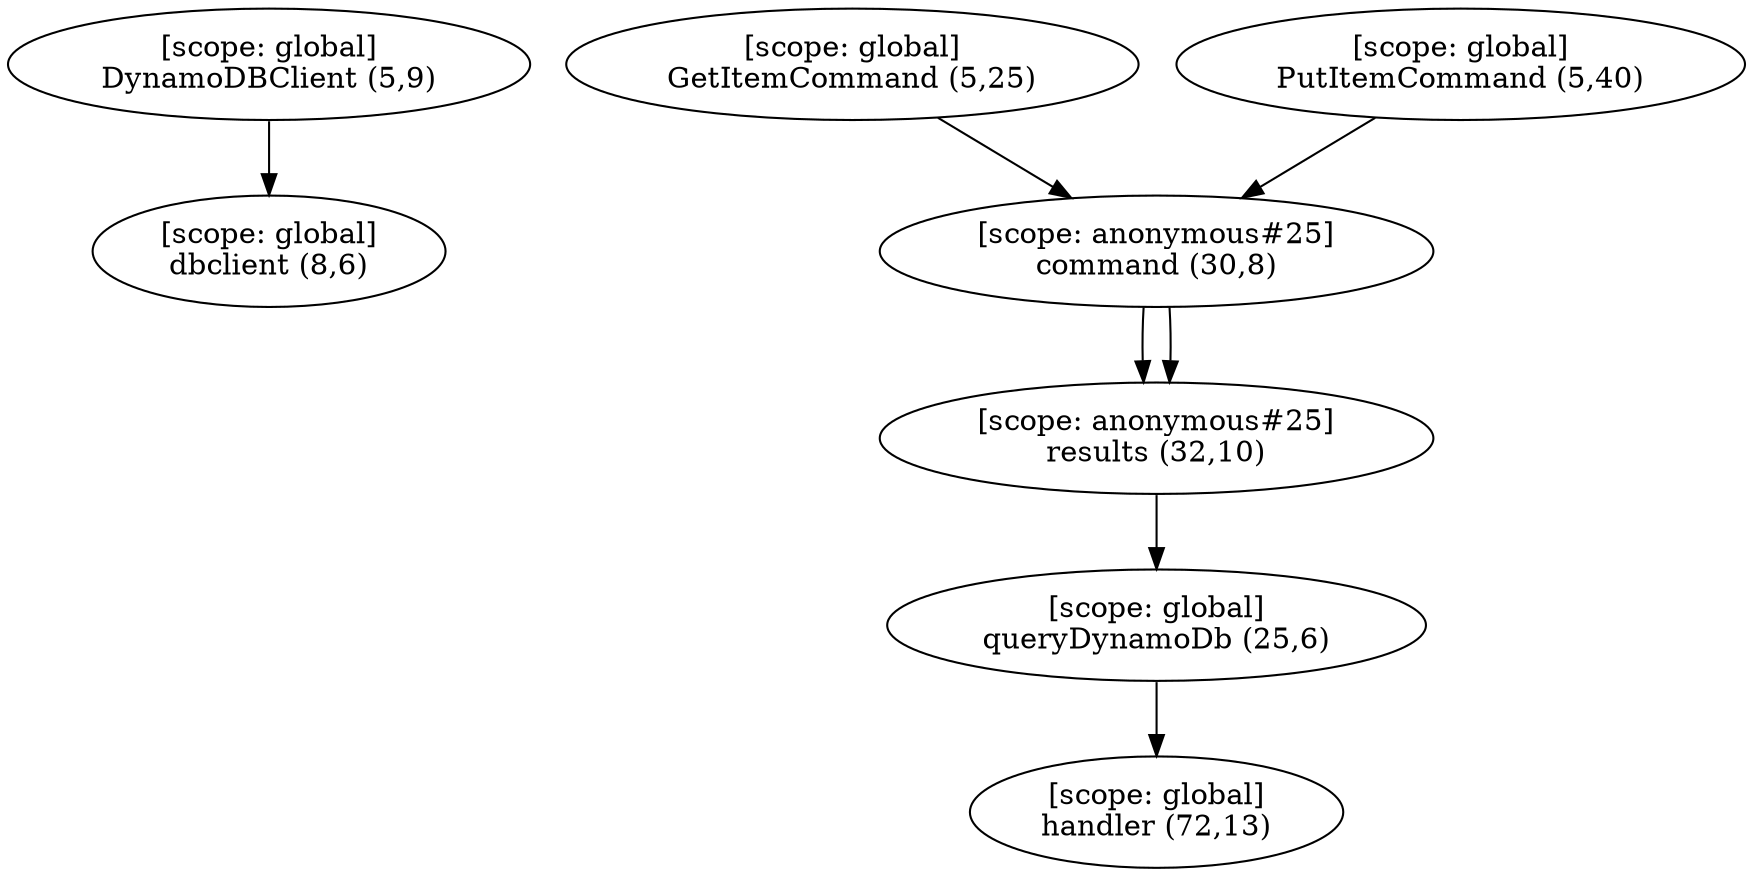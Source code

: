 digraph G {
  graph [ rankdir =TB ];
subgraph global {
  graph [ label = "Scope [global]" ];
  "[scope: global]
DynamoDBClient (5,9)";
  "[scope: global]
GetItemCommand (5,25)";
  "[scope: global]
PutItemCommand (5,40)";
  "[scope: global]
dbclient (8,6)";
  "[scope: global]
queryDynamoDb (25,6)";
  "[scope: global]
handler (72,13)";
}

subgraph anonymous_25 {
  graph [ label = "Scope [anonymous_25]" ];
  "[scope: anonymous#25]
command (30,8)";
  "[scope: anonymous#25]
results (32,10)";
}

subgraph anonymous_45 {
  graph [ label = "Scope [anonymous_45]" ];
}

  "[scope: global]
DynamoDBClient (5,9)" -> "[scope: global]
dbclient (8,6)";
  "[scope: global]
GetItemCommand (5,25)" -> "[scope: anonymous#25]
command (30,8)";
  "[scope: anonymous#25]
command (30,8)" -> "[scope: anonymous#25]
results (32,10)";
  "[scope: anonymous#25]
results (32,10)" -> "[scope: global]
queryDynamoDb (25,6)";
  "[scope: global]
PutItemCommand (5,40)" -> "[scope: anonymous#25]
command (30,8)";
  "[scope: anonymous#25]
command (30,8)" -> "[scope: anonymous#25]
results (32,10)";
  "[scope: global]
queryDynamoDb (25,6)" -> "[scope: global]
handler (72,13)";
}
